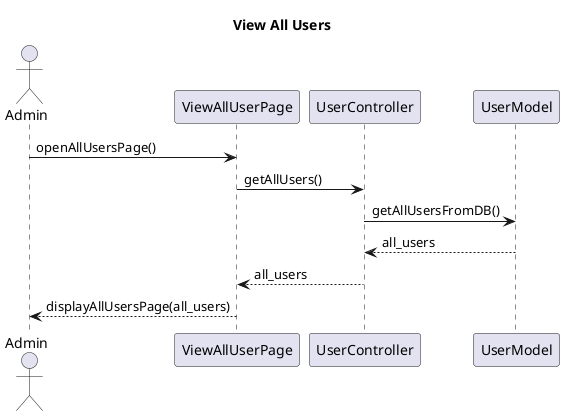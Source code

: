 @startuml
title View All Users
actor Admin as act
participant ViewAllUserPage as view
participant UserController as ctrl
participant UserModel as model

act -> view: openAllUsersPage()
view -> ctrl: getAllUsers()
ctrl -> model: getAllUsersFromDB()
ctrl <-- model: all_users
view <-- ctrl: all_users
act <-- view: displayAllUsersPage(all_users)

@enduml